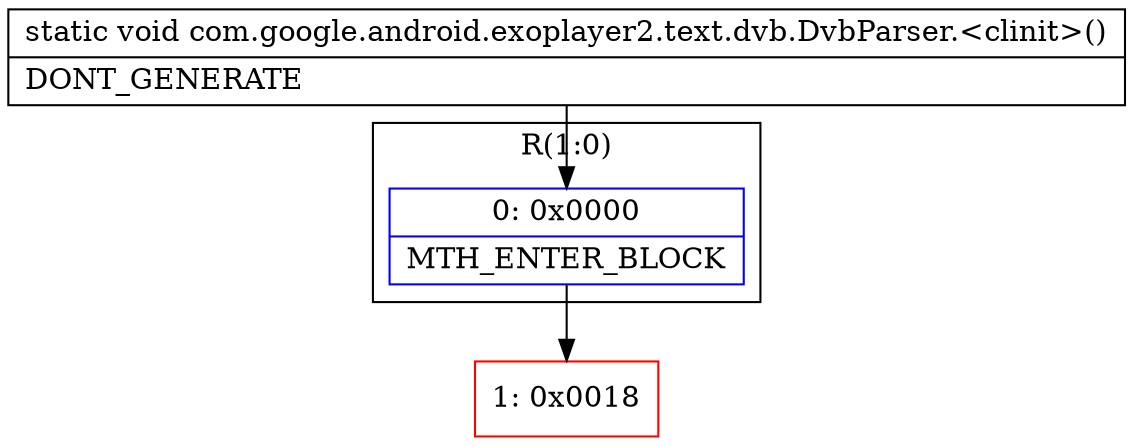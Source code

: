 digraph "CFG forcom.google.android.exoplayer2.text.dvb.DvbParser.\<clinit\>()V" {
subgraph cluster_Region_1257782239 {
label = "R(1:0)";
node [shape=record,color=blue];
Node_0 [shape=record,label="{0\:\ 0x0000|MTH_ENTER_BLOCK\l}"];
}
Node_1 [shape=record,color=red,label="{1\:\ 0x0018}"];
MethodNode[shape=record,label="{static void com.google.android.exoplayer2.text.dvb.DvbParser.\<clinit\>()  | DONT_GENERATE\l}"];
MethodNode -> Node_0;
Node_0 -> Node_1;
}

